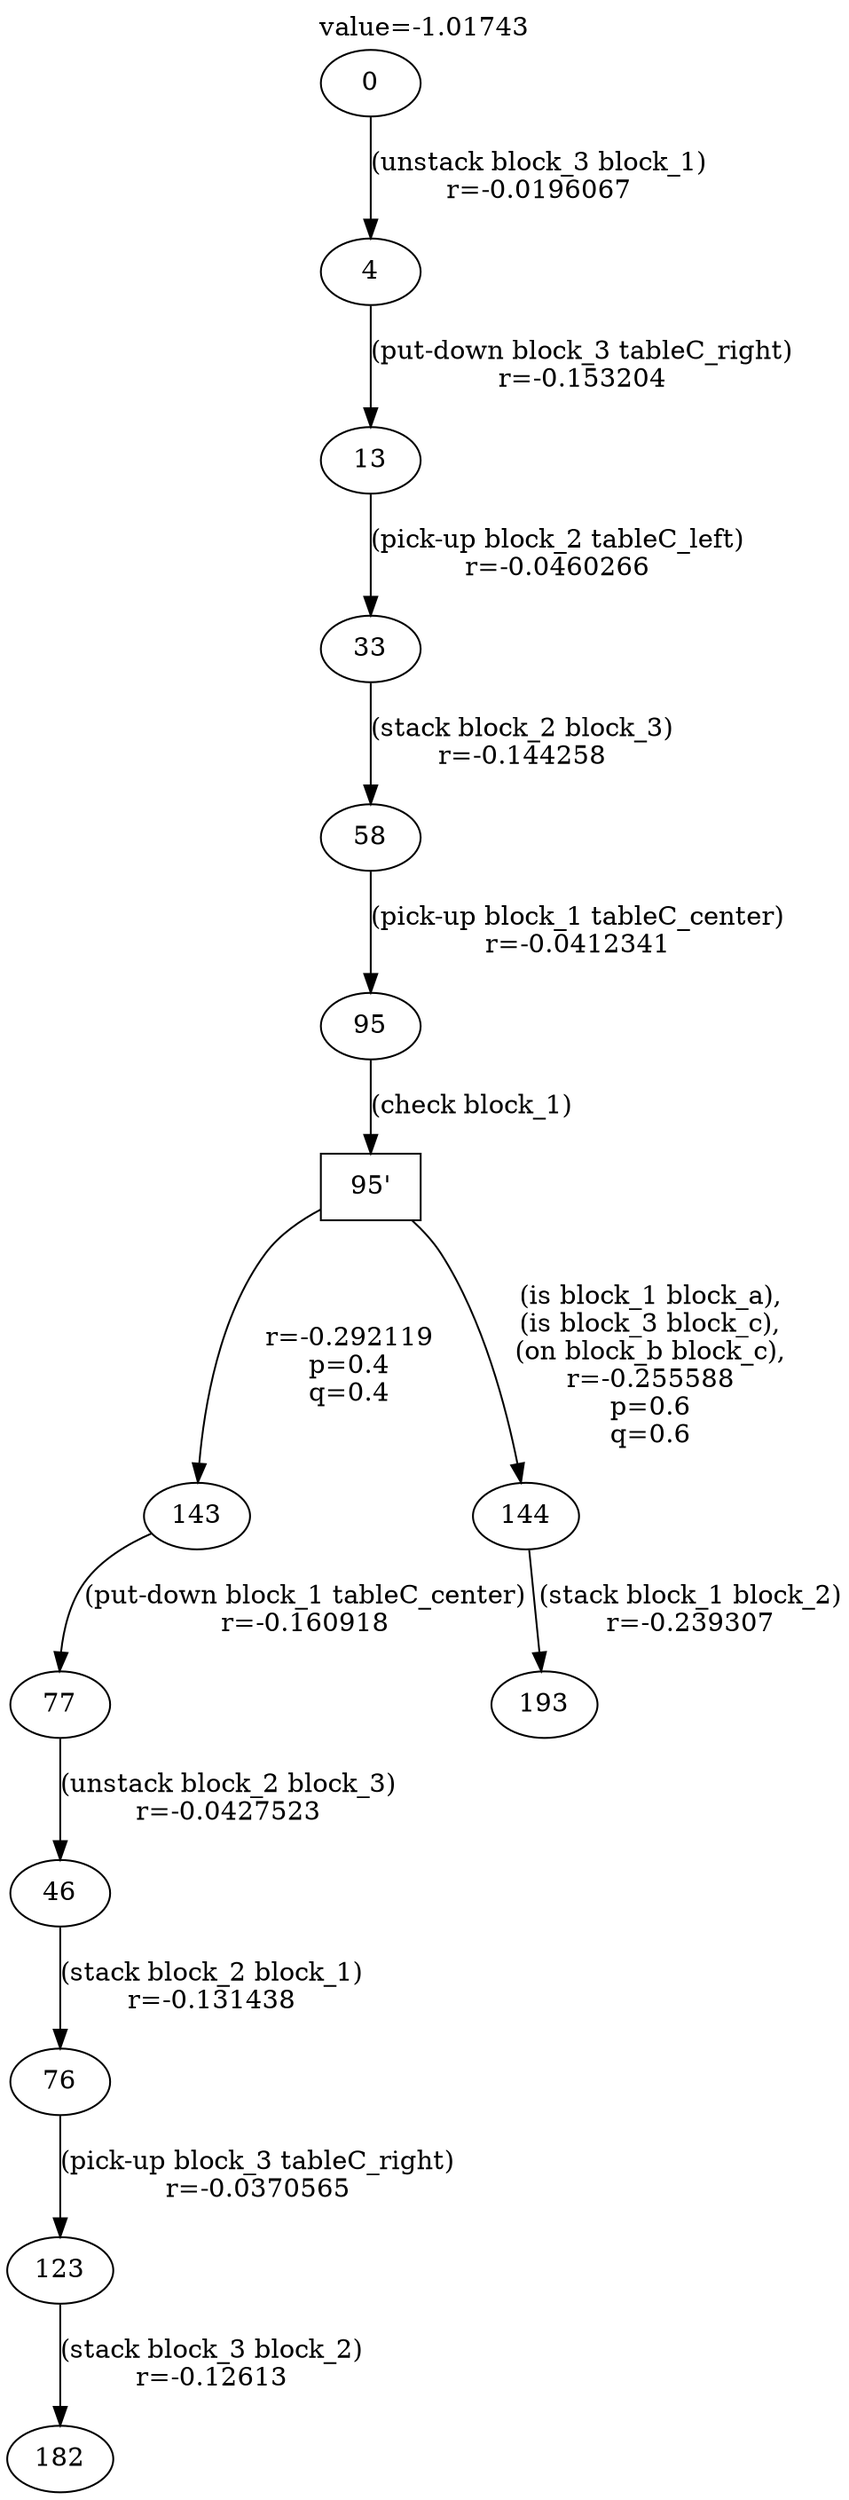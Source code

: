 digraph g{
label="value=-1.01743"
labelloc=top
0->4 [ label="(unstack block_3 block_1)
r=-0.0196067" ];
4->13 [ label="(put-down block_3 tableC_right)
r=-0.153204" ];
13->33 [ label="(pick-up block_2 tableC_left)
r=-0.0460266" ];
33->58 [ label="(stack block_2 block_3)
r=-0.144258" ];
58->95 [ label="(pick-up block_1 tableC_center)
r=-0.0412341" ];
"95'" [ shape=box ] ;
95->"95'" [ label="(check block_1)" ];
"95'"->143 [ label="
r=-0.292119
p=0.4
q=0.4" ];
143->77 [ label="(put-down block_1 tableC_center)
r=-0.160918" ];
77->46 [ label="(unstack block_2 block_3)
r=-0.0427523" ];
46->76 [ label="(stack block_2 block_1)
r=-0.131438" ];
76->123 [ label="(pick-up block_3 tableC_right)
r=-0.0370565" ];
123->182 [ label="(stack block_3 block_2)
r=-0.12613" ];
"95'"->144 [ label="
(is block_1 block_a),
(is block_3 block_c),
(on block_b block_c),
r=-0.255588
p=0.6
q=0.6" ];
144->193 [ label="(stack block_1 block_2)
r=-0.239307" ];
}
